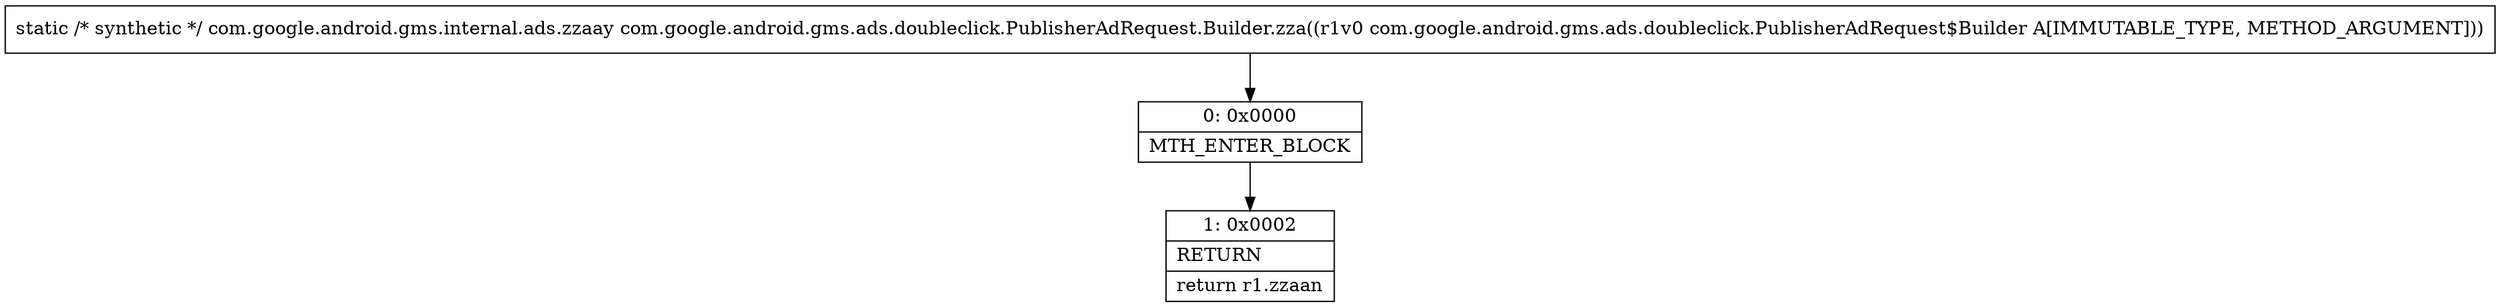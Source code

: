 digraph "CFG forcom.google.android.gms.ads.doubleclick.PublisherAdRequest.Builder.zza(Lcom\/google\/android\/gms\/ads\/doubleclick\/PublisherAdRequest$Builder;)Lcom\/google\/android\/gms\/internal\/ads\/zzaay;" {
Node_0 [shape=record,label="{0\:\ 0x0000|MTH_ENTER_BLOCK\l}"];
Node_1 [shape=record,label="{1\:\ 0x0002|RETURN\l|return r1.zzaan\l}"];
MethodNode[shape=record,label="{static \/* synthetic *\/ com.google.android.gms.internal.ads.zzaay com.google.android.gms.ads.doubleclick.PublisherAdRequest.Builder.zza((r1v0 com.google.android.gms.ads.doubleclick.PublisherAdRequest$Builder A[IMMUTABLE_TYPE, METHOD_ARGUMENT])) }"];
MethodNode -> Node_0;
Node_0 -> Node_1;
}

